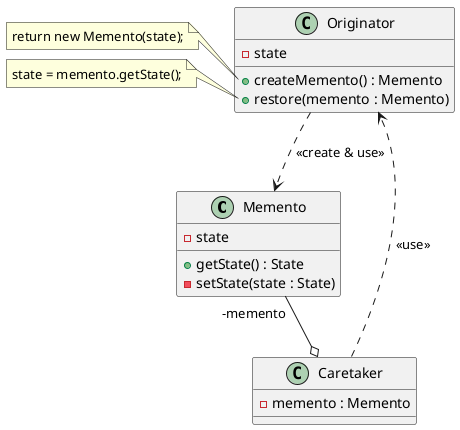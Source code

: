 @startuml

class Memento {
    - state
    + getState() : State
    - setState(state : State)
}

class Originator {
    - state
    + createMemento() : Memento
    + restore(memento : Memento)
}

class Caretaker {
    - memento : Memento
}

Memento "-memento" --o Caretaker
Originator ..> Memento : <<create & use>>
Caretaker ..> Originator : <<use>>

note left of Originator::"createMemento()"
    return new Memento(state);
end note

note left of Originator::"restore(memento : Memento)"
    state = memento.getState();
end note

@enduml
